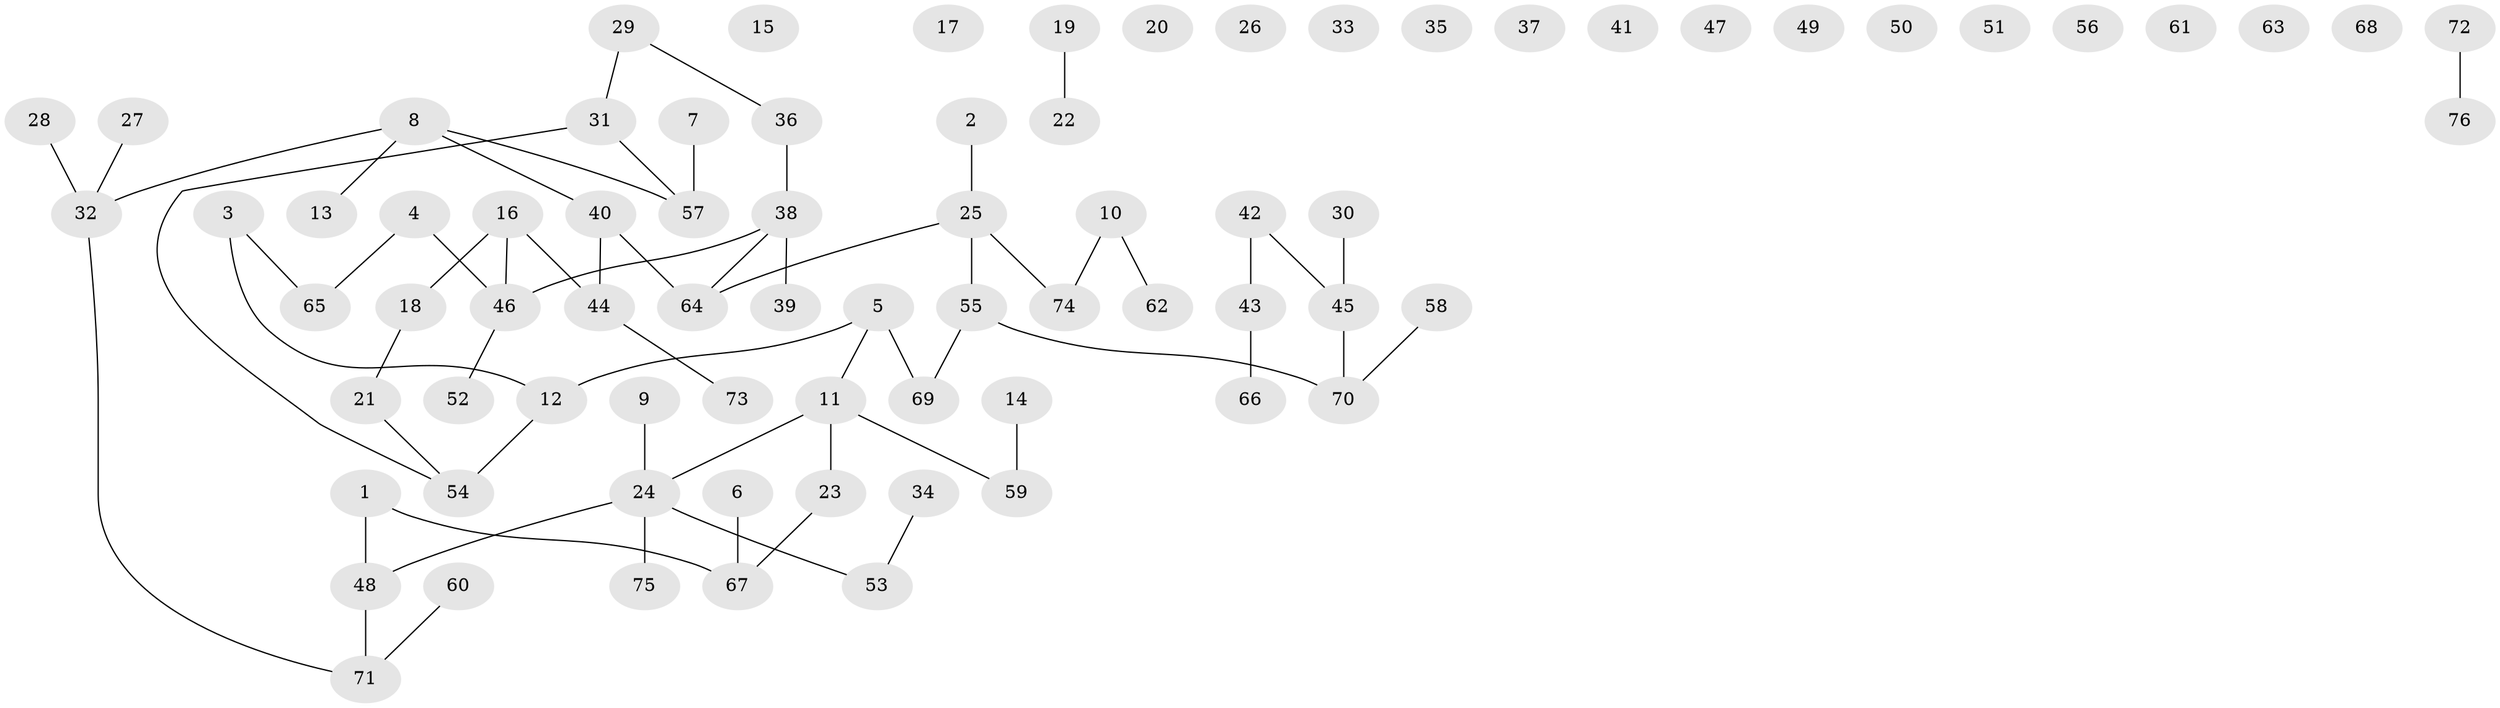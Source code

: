 // coarse degree distribution, {2: 0.15555555555555556, 1: 0.35555555555555557, 0: 0.35555555555555557, 3: 0.044444444444444446, 7: 0.022222222222222223, 5: 0.06666666666666667}
// Generated by graph-tools (version 1.1) at 2025/43/03/04/25 21:43:26]
// undirected, 76 vertices, 64 edges
graph export_dot {
graph [start="1"]
  node [color=gray90,style=filled];
  1;
  2;
  3;
  4;
  5;
  6;
  7;
  8;
  9;
  10;
  11;
  12;
  13;
  14;
  15;
  16;
  17;
  18;
  19;
  20;
  21;
  22;
  23;
  24;
  25;
  26;
  27;
  28;
  29;
  30;
  31;
  32;
  33;
  34;
  35;
  36;
  37;
  38;
  39;
  40;
  41;
  42;
  43;
  44;
  45;
  46;
  47;
  48;
  49;
  50;
  51;
  52;
  53;
  54;
  55;
  56;
  57;
  58;
  59;
  60;
  61;
  62;
  63;
  64;
  65;
  66;
  67;
  68;
  69;
  70;
  71;
  72;
  73;
  74;
  75;
  76;
  1 -- 48;
  1 -- 67;
  2 -- 25;
  3 -- 12;
  3 -- 65;
  4 -- 46;
  4 -- 65;
  5 -- 11;
  5 -- 12;
  5 -- 69;
  6 -- 67;
  7 -- 57;
  8 -- 13;
  8 -- 32;
  8 -- 40;
  8 -- 57;
  9 -- 24;
  10 -- 62;
  10 -- 74;
  11 -- 23;
  11 -- 24;
  11 -- 59;
  12 -- 54;
  14 -- 59;
  16 -- 18;
  16 -- 44;
  16 -- 46;
  18 -- 21;
  19 -- 22;
  21 -- 54;
  23 -- 67;
  24 -- 48;
  24 -- 53;
  24 -- 75;
  25 -- 55;
  25 -- 64;
  25 -- 74;
  27 -- 32;
  28 -- 32;
  29 -- 31;
  29 -- 36;
  30 -- 45;
  31 -- 54;
  31 -- 57;
  32 -- 71;
  34 -- 53;
  36 -- 38;
  38 -- 39;
  38 -- 46;
  38 -- 64;
  40 -- 44;
  40 -- 64;
  42 -- 43;
  42 -- 45;
  43 -- 66;
  44 -- 73;
  45 -- 70;
  46 -- 52;
  48 -- 71;
  55 -- 69;
  55 -- 70;
  58 -- 70;
  60 -- 71;
  72 -- 76;
}
